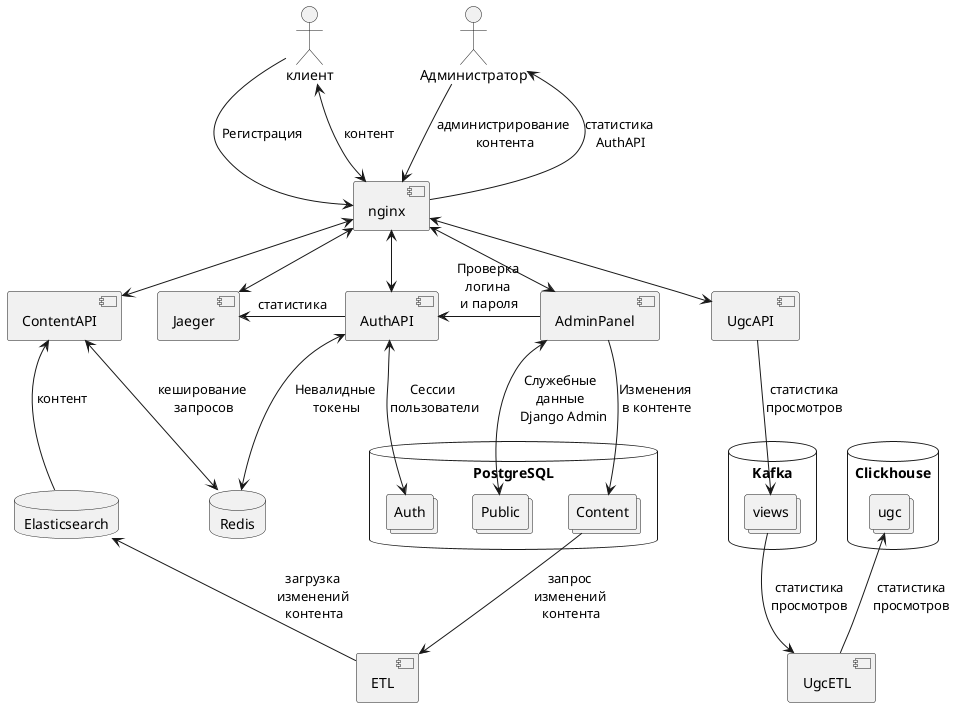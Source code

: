 @startuml
'!theme vibrant

actor client as "клиент"
actor admin as "Администратор"

'admin -left-^ client: extends

component nginx
component ContentAPI
component AdminPanel
component AuthAPI
component ETL
component Jaeger
component UgcAPI
component UgcETL

database PostgreSQL {
  collections Content
  collections Public
  collections Auth
}
database Elasticsearch
database Redis
database Kafka {
  collections views
}
database Clickhouse {
  collections ugc
}

client -down-> nginx: Регистрация
client <-down-> nginx: контент
admin -down-> nginx: администрирование \nконтента
admin <-down- nginx: статистика \nAuthAPI

nginx <-down-> ContentAPI
nginx <-down-> AuthAPI
nginx <-down-> AdminPanel
nginx <-down-> Jaeger
nginx <-down-> UgcAPI

ContentAPI <-down- Elasticsearch: контент
ContentAPI <-down-> Redis: кеширование \nзапросов

AuthAPI <-down-> Auth: Cессии \nпользователи
AuthAPI -left-> Jaeger: статистика
AuthAPI <-down-> Redis: Невалидные \nтокены
UgcAPI -down-> views: статистика\nпросмотров

AdminPanel -left-> AuthAPI: Проверка \nлогина \nи пароля
AdminPanel -down-> Content: Изменения \nв контенте
AdminPanel <-down-> Public: Служебные \nданные \n Django Admin

ETL <-up- Content: запрос \nизменений \nконтента
ETL -up-> Elasticsearch: загрузка \nизменений \nконтента

UgcETL <-up- views: статистика\nпросмотров
UgcETL -up-> ugc: статистика\nпросмотров
@enduml